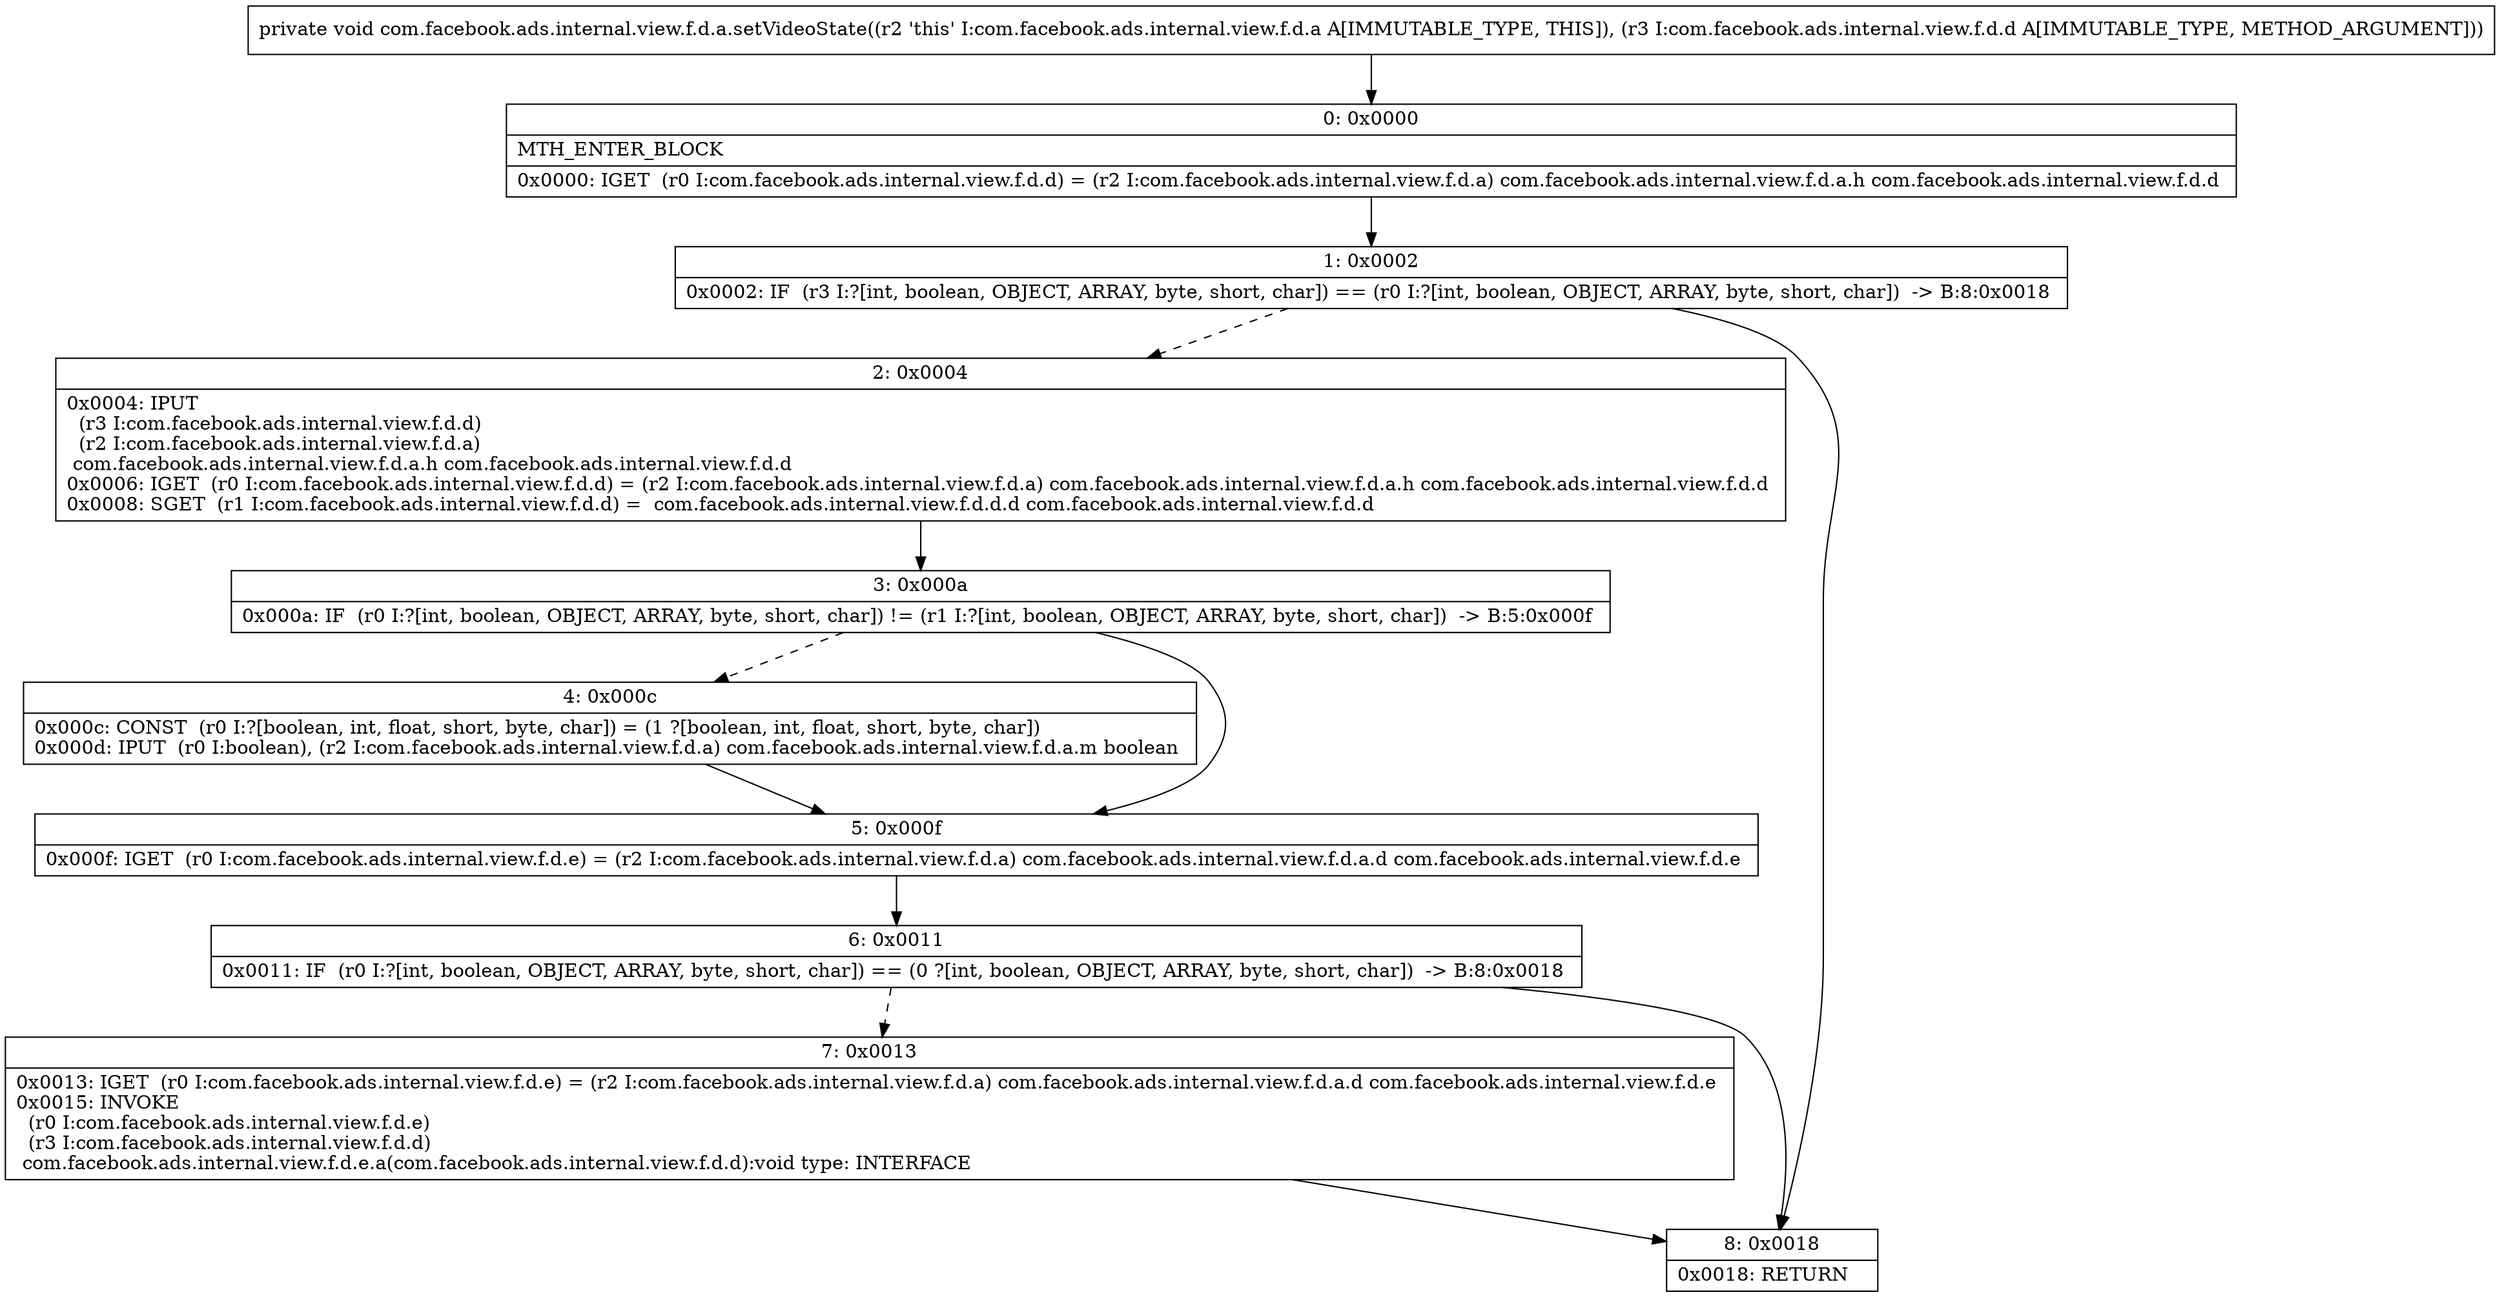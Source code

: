 digraph "CFG forcom.facebook.ads.internal.view.f.d.a.setVideoState(Lcom\/facebook\/ads\/internal\/view\/f\/d\/d;)V" {
Node_0 [shape=record,label="{0\:\ 0x0000|MTH_ENTER_BLOCK\l|0x0000: IGET  (r0 I:com.facebook.ads.internal.view.f.d.d) = (r2 I:com.facebook.ads.internal.view.f.d.a) com.facebook.ads.internal.view.f.d.a.h com.facebook.ads.internal.view.f.d.d \l}"];
Node_1 [shape=record,label="{1\:\ 0x0002|0x0002: IF  (r3 I:?[int, boolean, OBJECT, ARRAY, byte, short, char]) == (r0 I:?[int, boolean, OBJECT, ARRAY, byte, short, char])  \-\> B:8:0x0018 \l}"];
Node_2 [shape=record,label="{2\:\ 0x0004|0x0004: IPUT  \l  (r3 I:com.facebook.ads.internal.view.f.d.d)\l  (r2 I:com.facebook.ads.internal.view.f.d.a)\l com.facebook.ads.internal.view.f.d.a.h com.facebook.ads.internal.view.f.d.d \l0x0006: IGET  (r0 I:com.facebook.ads.internal.view.f.d.d) = (r2 I:com.facebook.ads.internal.view.f.d.a) com.facebook.ads.internal.view.f.d.a.h com.facebook.ads.internal.view.f.d.d \l0x0008: SGET  (r1 I:com.facebook.ads.internal.view.f.d.d) =  com.facebook.ads.internal.view.f.d.d.d com.facebook.ads.internal.view.f.d.d \l}"];
Node_3 [shape=record,label="{3\:\ 0x000a|0x000a: IF  (r0 I:?[int, boolean, OBJECT, ARRAY, byte, short, char]) != (r1 I:?[int, boolean, OBJECT, ARRAY, byte, short, char])  \-\> B:5:0x000f \l}"];
Node_4 [shape=record,label="{4\:\ 0x000c|0x000c: CONST  (r0 I:?[boolean, int, float, short, byte, char]) = (1 ?[boolean, int, float, short, byte, char]) \l0x000d: IPUT  (r0 I:boolean), (r2 I:com.facebook.ads.internal.view.f.d.a) com.facebook.ads.internal.view.f.d.a.m boolean \l}"];
Node_5 [shape=record,label="{5\:\ 0x000f|0x000f: IGET  (r0 I:com.facebook.ads.internal.view.f.d.e) = (r2 I:com.facebook.ads.internal.view.f.d.a) com.facebook.ads.internal.view.f.d.a.d com.facebook.ads.internal.view.f.d.e \l}"];
Node_6 [shape=record,label="{6\:\ 0x0011|0x0011: IF  (r0 I:?[int, boolean, OBJECT, ARRAY, byte, short, char]) == (0 ?[int, boolean, OBJECT, ARRAY, byte, short, char])  \-\> B:8:0x0018 \l}"];
Node_7 [shape=record,label="{7\:\ 0x0013|0x0013: IGET  (r0 I:com.facebook.ads.internal.view.f.d.e) = (r2 I:com.facebook.ads.internal.view.f.d.a) com.facebook.ads.internal.view.f.d.a.d com.facebook.ads.internal.view.f.d.e \l0x0015: INVOKE  \l  (r0 I:com.facebook.ads.internal.view.f.d.e)\l  (r3 I:com.facebook.ads.internal.view.f.d.d)\l com.facebook.ads.internal.view.f.d.e.a(com.facebook.ads.internal.view.f.d.d):void type: INTERFACE \l}"];
Node_8 [shape=record,label="{8\:\ 0x0018|0x0018: RETURN   \l}"];
MethodNode[shape=record,label="{private void com.facebook.ads.internal.view.f.d.a.setVideoState((r2 'this' I:com.facebook.ads.internal.view.f.d.a A[IMMUTABLE_TYPE, THIS]), (r3 I:com.facebook.ads.internal.view.f.d.d A[IMMUTABLE_TYPE, METHOD_ARGUMENT])) }"];
MethodNode -> Node_0;
Node_0 -> Node_1;
Node_1 -> Node_2[style=dashed];
Node_1 -> Node_8;
Node_2 -> Node_3;
Node_3 -> Node_4[style=dashed];
Node_3 -> Node_5;
Node_4 -> Node_5;
Node_5 -> Node_6;
Node_6 -> Node_7[style=dashed];
Node_6 -> Node_8;
Node_7 -> Node_8;
}

